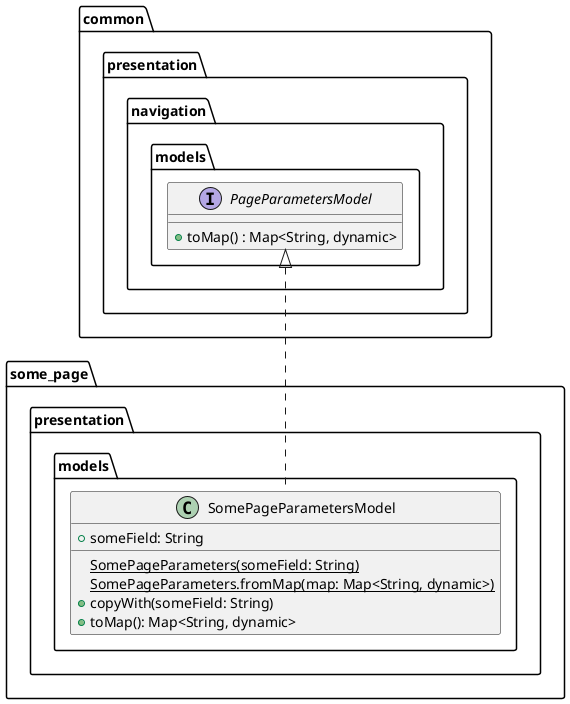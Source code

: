 @startuml page_parameters_model_class_diagram

package common.presentation.navigation.models {
    interface PageParametersModel {
        + toMap() : Map<String, dynamic>
    }
}

package some_page.presentation.models {
    class SomePageParametersModel {
        + someField: String

        {static} SomePageParameters(someField: String)
        {static} SomePageParameters.fromMap(map: Map<String, dynamic>)
        + copyWith(someField: String)
        + toMap(): Map<String, dynamic>
    }
}

SomePageParametersModel .up.|> PageParametersModel

@enduml
